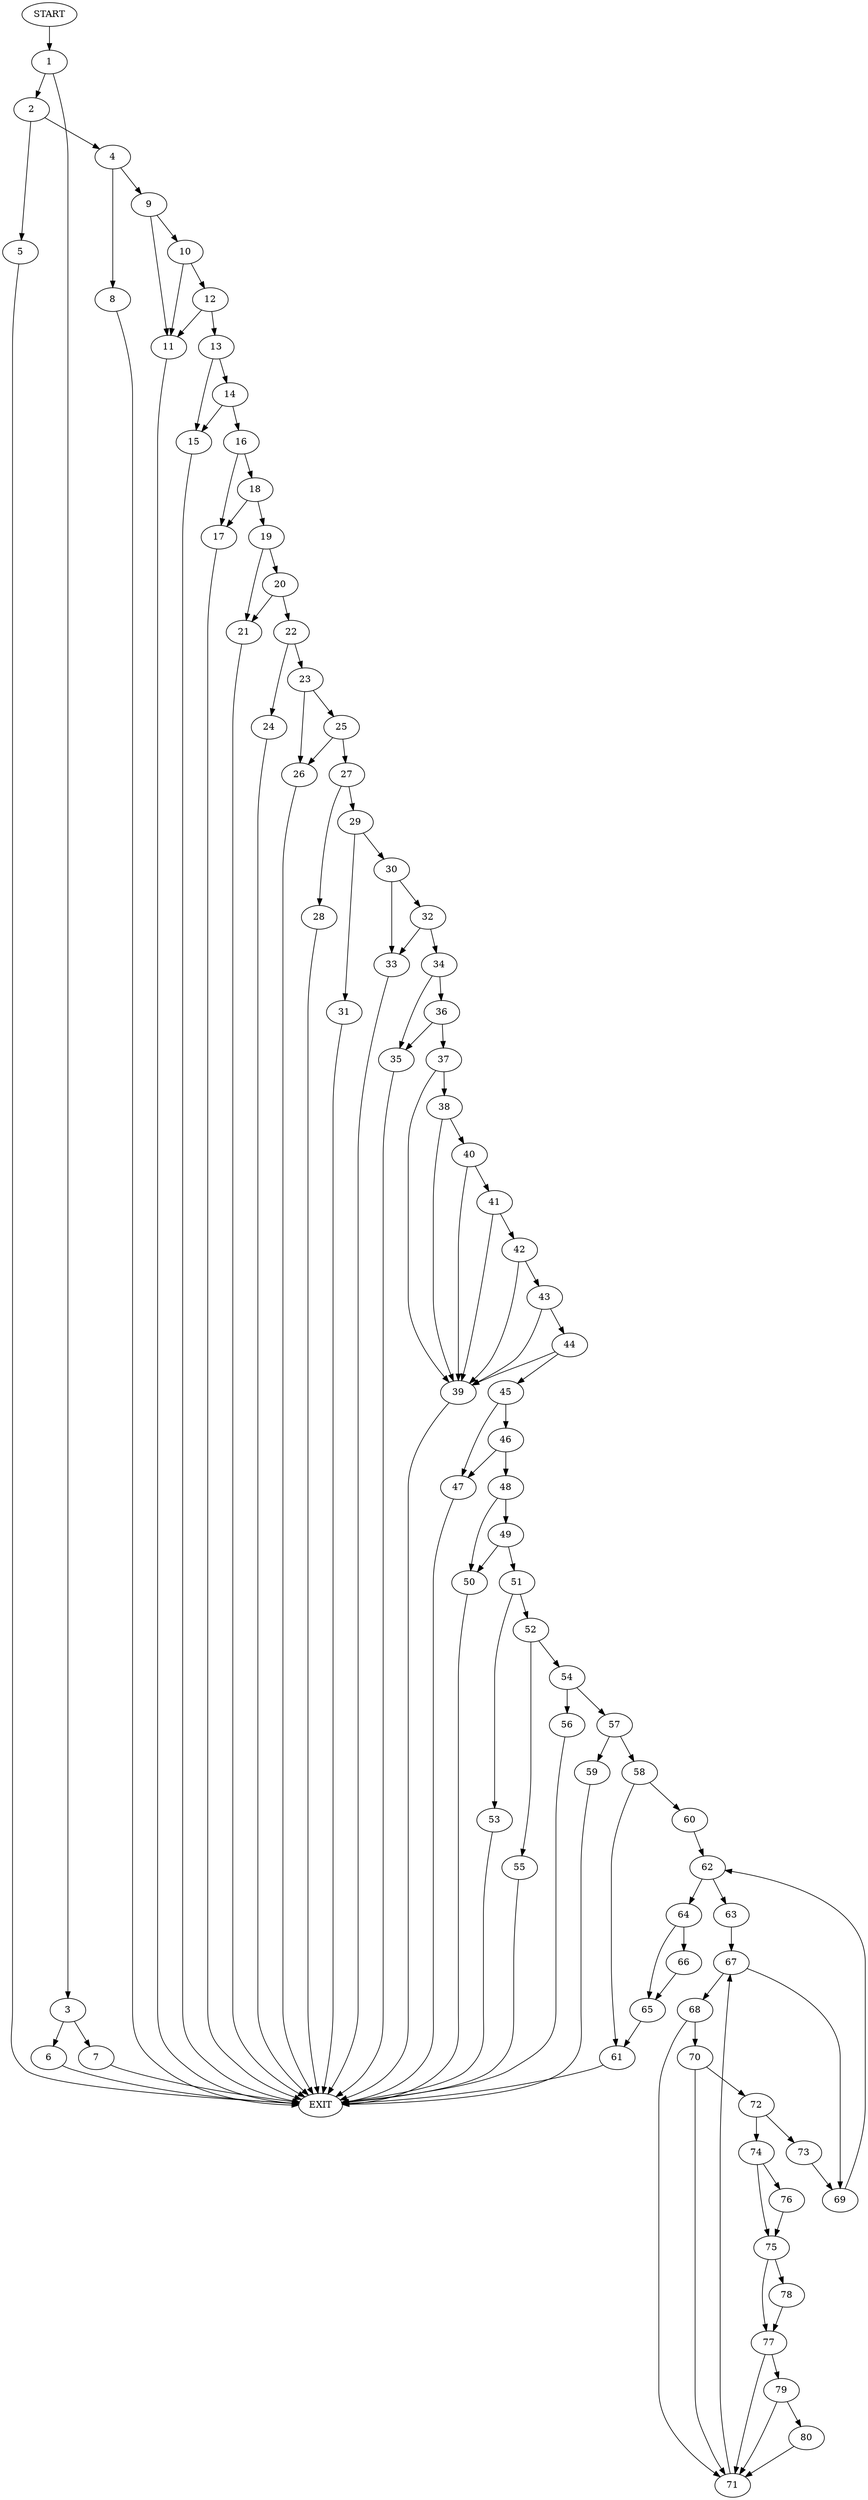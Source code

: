 digraph {
0 [label="START"]
81 [label="EXIT"]
0 -> 1
1 -> 2
1 -> 3
2 -> 4
2 -> 5
3 -> 6
3 -> 7
6 -> 81
7 -> 81
5 -> 81
4 -> 8
4 -> 9
8 -> 81
9 -> 10
9 -> 11
10 -> 11
10 -> 12
11 -> 81
12 -> 11
12 -> 13
13 -> 14
13 -> 15
14 -> 16
14 -> 15
15 -> 81
16 -> 17
16 -> 18
17 -> 81
18 -> 17
18 -> 19
19 -> 20
19 -> 21
20 -> 22
20 -> 21
21 -> 81
22 -> 23
22 -> 24
24 -> 81
23 -> 25
23 -> 26
26 -> 81
25 -> 27
25 -> 26
27 -> 28
27 -> 29
28 -> 81
29 -> 30
29 -> 31
31 -> 81
30 -> 32
30 -> 33
32 -> 34
32 -> 33
33 -> 81
34 -> 35
34 -> 36
36 -> 35
36 -> 37
35 -> 81
37 -> 38
37 -> 39
39 -> 81
38 -> 40
38 -> 39
40 -> 39
40 -> 41
41 -> 39
41 -> 42
42 -> 43
42 -> 39
43 -> 39
43 -> 44
44 -> 39
44 -> 45
45 -> 46
45 -> 47
47 -> 81
46 -> 47
46 -> 48
48 -> 49
48 -> 50
49 -> 51
49 -> 50
50 -> 81
51 -> 52
51 -> 53
52 -> 54
52 -> 55
53 -> 81
55 -> 81
54 -> 56
54 -> 57
56 -> 81
57 -> 58
57 -> 59
59 -> 81
58 -> 60
58 -> 61
60 -> 62
61 -> 81
62 -> 63
62 -> 64
64 -> 65
64 -> 66
63 -> 67
67 -> 68
67 -> 69
68 -> 70
68 -> 71
69 -> 62
70 -> 72
70 -> 71
71 -> 67
72 -> 73
72 -> 74
74 -> 75
74 -> 76
73 -> 69
76 -> 75
75 -> 77
75 -> 78
78 -> 77
77 -> 71
77 -> 79
79 -> 80
79 -> 71
80 -> 71
66 -> 65
65 -> 61
}
